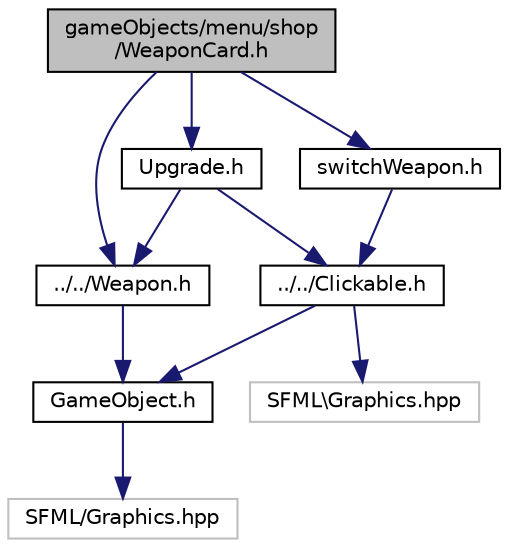 digraph "gameObjects/menu/shop/WeaponCard.h"
{
  edge [fontname="Helvetica",fontsize="10",labelfontname="Helvetica",labelfontsize="10"];
  node [fontname="Helvetica",fontsize="10",shape=record];
  Node1 [label="gameObjects/menu/shop\l/WeaponCard.h",height=0.2,width=0.4,color="black", fillcolor="grey75", style="filled", fontcolor="black"];
  Node1 -> Node2 [color="midnightblue",fontsize="10",style="solid",fontname="Helvetica"];
  Node2 [label="../../Weapon.h",height=0.2,width=0.4,color="black", fillcolor="white", style="filled",URL="$_weapon_8h.html"];
  Node2 -> Node3 [color="midnightblue",fontsize="10",style="solid",fontname="Helvetica"];
  Node3 [label="GameObject.h",height=0.2,width=0.4,color="black", fillcolor="white", style="filled",URL="$_game_object_8h.html"];
  Node3 -> Node4 [color="midnightblue",fontsize="10",style="solid",fontname="Helvetica"];
  Node4 [label="SFML/Graphics.hpp",height=0.2,width=0.4,color="grey75", fillcolor="white", style="filled"];
  Node1 -> Node5 [color="midnightblue",fontsize="10",style="solid",fontname="Helvetica"];
  Node5 [label="Upgrade.h",height=0.2,width=0.4,color="black", fillcolor="white", style="filled",URL="$_upgrade_8h.html"];
  Node5 -> Node6 [color="midnightblue",fontsize="10",style="solid",fontname="Helvetica"];
  Node6 [label="../../Clickable.h",height=0.2,width=0.4,color="black", fillcolor="white", style="filled",URL="$_clickable_8h.html"];
  Node6 -> Node7 [color="midnightblue",fontsize="10",style="solid",fontname="Helvetica"];
  Node7 [label="SFML\\Graphics.hpp",height=0.2,width=0.4,color="grey75", fillcolor="white", style="filled"];
  Node6 -> Node3 [color="midnightblue",fontsize="10",style="solid",fontname="Helvetica"];
  Node5 -> Node2 [color="midnightblue",fontsize="10",style="solid",fontname="Helvetica"];
  Node1 -> Node8 [color="midnightblue",fontsize="10",style="solid",fontname="Helvetica"];
  Node8 [label="switchWeapon.h",height=0.2,width=0.4,color="black", fillcolor="white", style="filled",URL="$switch_weapon_8h.html"];
  Node8 -> Node6 [color="midnightblue",fontsize="10",style="solid",fontname="Helvetica"];
}
